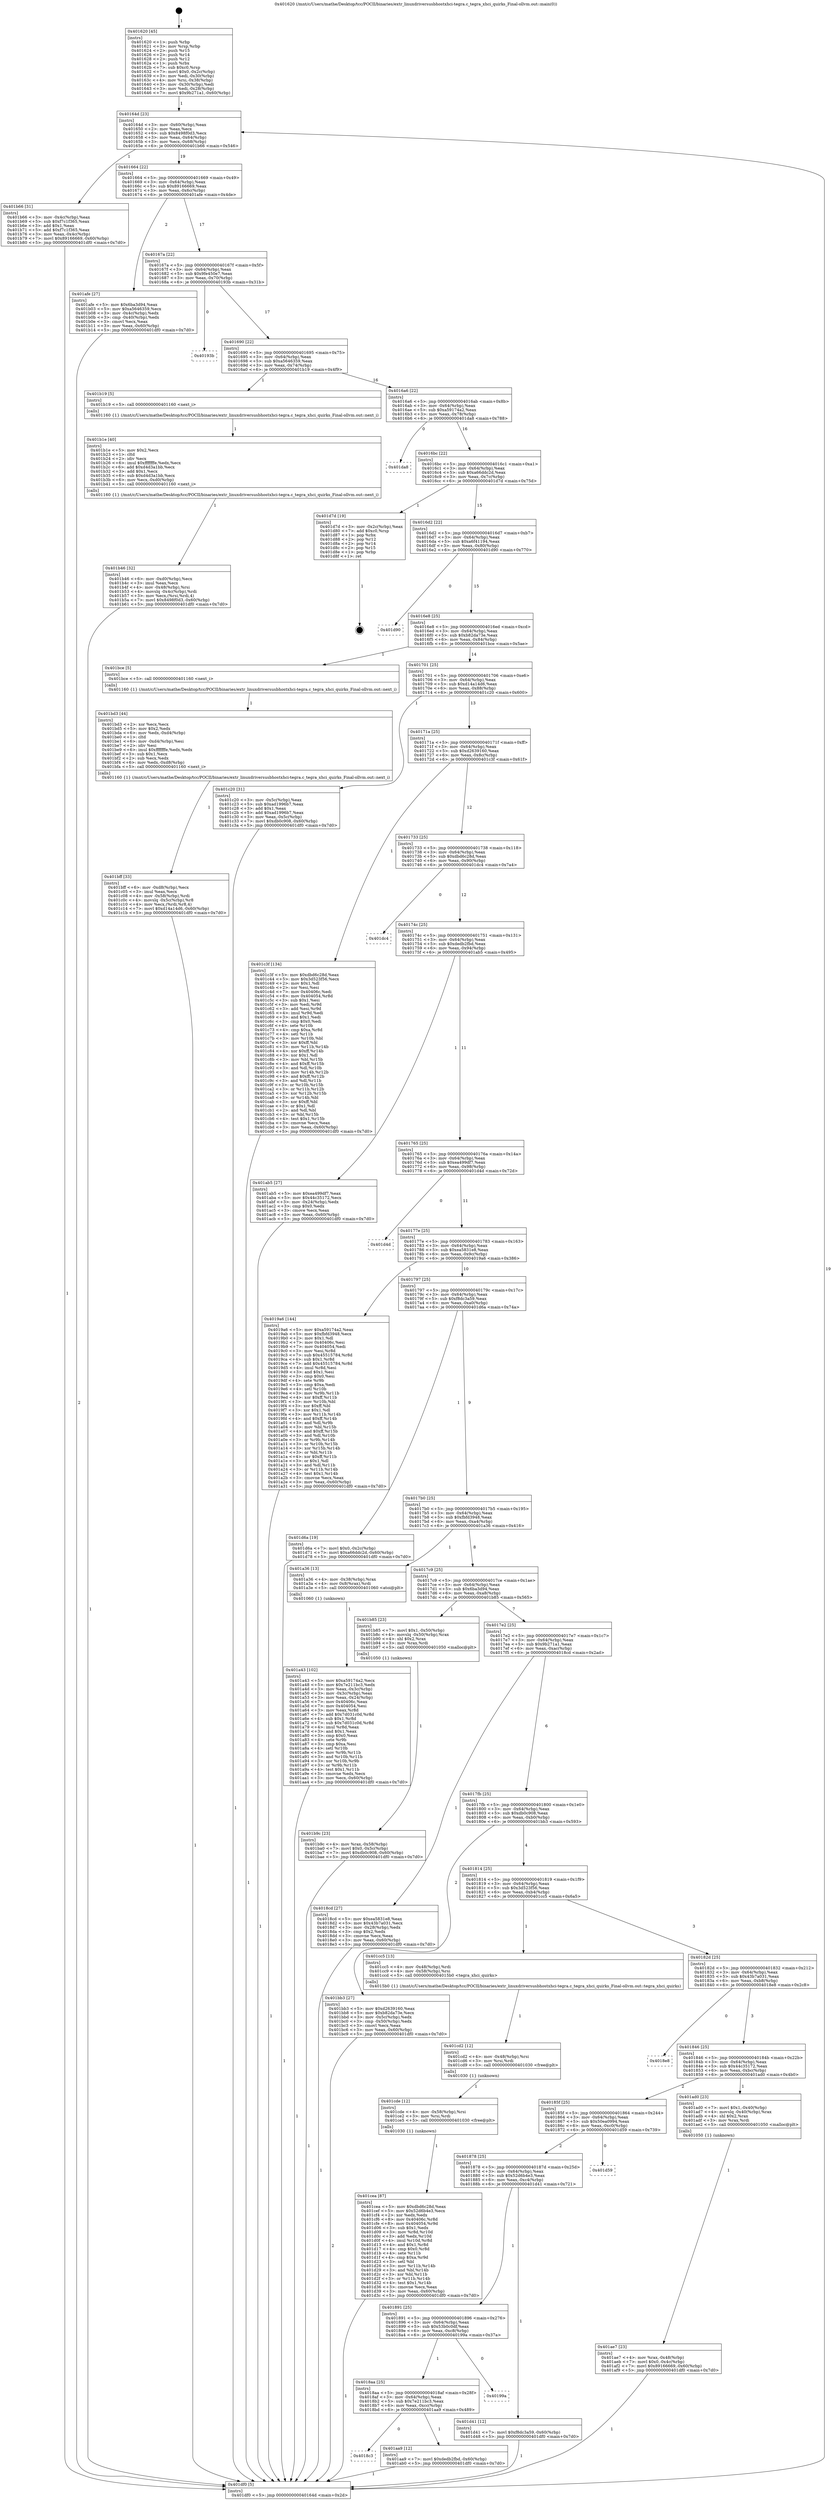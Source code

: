 digraph "0x401620" {
  label = "0x401620 (/mnt/c/Users/mathe/Desktop/tcc/POCII/binaries/extr_linuxdriversusbhostxhci-tegra.c_tegra_xhci_quirks_Final-ollvm.out::main(0))"
  labelloc = "t"
  node[shape=record]

  Entry [label="",width=0.3,height=0.3,shape=circle,fillcolor=black,style=filled]
  "0x40164d" [label="{
     0x40164d [23]\l
     | [instrs]\l
     &nbsp;&nbsp;0x40164d \<+3\>: mov -0x60(%rbp),%eax\l
     &nbsp;&nbsp;0x401650 \<+2\>: mov %eax,%ecx\l
     &nbsp;&nbsp;0x401652 \<+6\>: sub $0x8498f0d3,%ecx\l
     &nbsp;&nbsp;0x401658 \<+3\>: mov %eax,-0x64(%rbp)\l
     &nbsp;&nbsp;0x40165b \<+3\>: mov %ecx,-0x68(%rbp)\l
     &nbsp;&nbsp;0x40165e \<+6\>: je 0000000000401b66 \<main+0x546\>\l
  }"]
  "0x401b66" [label="{
     0x401b66 [31]\l
     | [instrs]\l
     &nbsp;&nbsp;0x401b66 \<+3\>: mov -0x4c(%rbp),%eax\l
     &nbsp;&nbsp;0x401b69 \<+5\>: sub $0xf7c1f365,%eax\l
     &nbsp;&nbsp;0x401b6e \<+3\>: add $0x1,%eax\l
     &nbsp;&nbsp;0x401b71 \<+5\>: add $0xf7c1f365,%eax\l
     &nbsp;&nbsp;0x401b76 \<+3\>: mov %eax,-0x4c(%rbp)\l
     &nbsp;&nbsp;0x401b79 \<+7\>: movl $0x89166669,-0x60(%rbp)\l
     &nbsp;&nbsp;0x401b80 \<+5\>: jmp 0000000000401df0 \<main+0x7d0\>\l
  }"]
  "0x401664" [label="{
     0x401664 [22]\l
     | [instrs]\l
     &nbsp;&nbsp;0x401664 \<+5\>: jmp 0000000000401669 \<main+0x49\>\l
     &nbsp;&nbsp;0x401669 \<+3\>: mov -0x64(%rbp),%eax\l
     &nbsp;&nbsp;0x40166c \<+5\>: sub $0x89166669,%eax\l
     &nbsp;&nbsp;0x401671 \<+3\>: mov %eax,-0x6c(%rbp)\l
     &nbsp;&nbsp;0x401674 \<+6\>: je 0000000000401afe \<main+0x4de\>\l
  }"]
  Exit [label="",width=0.3,height=0.3,shape=circle,fillcolor=black,style=filled,peripheries=2]
  "0x401afe" [label="{
     0x401afe [27]\l
     | [instrs]\l
     &nbsp;&nbsp;0x401afe \<+5\>: mov $0x6ba3d94,%eax\l
     &nbsp;&nbsp;0x401b03 \<+5\>: mov $0xa5646359,%ecx\l
     &nbsp;&nbsp;0x401b08 \<+3\>: mov -0x4c(%rbp),%edx\l
     &nbsp;&nbsp;0x401b0b \<+3\>: cmp -0x40(%rbp),%edx\l
     &nbsp;&nbsp;0x401b0e \<+3\>: cmovl %ecx,%eax\l
     &nbsp;&nbsp;0x401b11 \<+3\>: mov %eax,-0x60(%rbp)\l
     &nbsp;&nbsp;0x401b14 \<+5\>: jmp 0000000000401df0 \<main+0x7d0\>\l
  }"]
  "0x40167a" [label="{
     0x40167a [22]\l
     | [instrs]\l
     &nbsp;&nbsp;0x40167a \<+5\>: jmp 000000000040167f \<main+0x5f\>\l
     &nbsp;&nbsp;0x40167f \<+3\>: mov -0x64(%rbp),%eax\l
     &nbsp;&nbsp;0x401682 \<+5\>: sub $0x9fe450e7,%eax\l
     &nbsp;&nbsp;0x401687 \<+3\>: mov %eax,-0x70(%rbp)\l
     &nbsp;&nbsp;0x40168a \<+6\>: je 000000000040193b \<main+0x31b\>\l
  }"]
  "0x401cea" [label="{
     0x401cea [87]\l
     | [instrs]\l
     &nbsp;&nbsp;0x401cea \<+5\>: mov $0xdbd6c28d,%eax\l
     &nbsp;&nbsp;0x401cef \<+5\>: mov $0x52d6b4e3,%ecx\l
     &nbsp;&nbsp;0x401cf4 \<+2\>: xor %edx,%edx\l
     &nbsp;&nbsp;0x401cf6 \<+8\>: mov 0x40406c,%r8d\l
     &nbsp;&nbsp;0x401cfe \<+8\>: mov 0x404054,%r9d\l
     &nbsp;&nbsp;0x401d06 \<+3\>: sub $0x1,%edx\l
     &nbsp;&nbsp;0x401d09 \<+3\>: mov %r8d,%r10d\l
     &nbsp;&nbsp;0x401d0c \<+3\>: add %edx,%r10d\l
     &nbsp;&nbsp;0x401d0f \<+4\>: imul %r10d,%r8d\l
     &nbsp;&nbsp;0x401d13 \<+4\>: and $0x1,%r8d\l
     &nbsp;&nbsp;0x401d17 \<+4\>: cmp $0x0,%r8d\l
     &nbsp;&nbsp;0x401d1b \<+4\>: sete %r11b\l
     &nbsp;&nbsp;0x401d1f \<+4\>: cmp $0xa,%r9d\l
     &nbsp;&nbsp;0x401d23 \<+3\>: setl %bl\l
     &nbsp;&nbsp;0x401d26 \<+3\>: mov %r11b,%r14b\l
     &nbsp;&nbsp;0x401d29 \<+3\>: and %bl,%r14b\l
     &nbsp;&nbsp;0x401d2c \<+3\>: xor %bl,%r11b\l
     &nbsp;&nbsp;0x401d2f \<+3\>: or %r11b,%r14b\l
     &nbsp;&nbsp;0x401d32 \<+4\>: test $0x1,%r14b\l
     &nbsp;&nbsp;0x401d36 \<+3\>: cmovne %ecx,%eax\l
     &nbsp;&nbsp;0x401d39 \<+3\>: mov %eax,-0x60(%rbp)\l
     &nbsp;&nbsp;0x401d3c \<+5\>: jmp 0000000000401df0 \<main+0x7d0\>\l
  }"]
  "0x40193b" [label="{
     0x40193b\l
  }", style=dashed]
  "0x401690" [label="{
     0x401690 [22]\l
     | [instrs]\l
     &nbsp;&nbsp;0x401690 \<+5\>: jmp 0000000000401695 \<main+0x75\>\l
     &nbsp;&nbsp;0x401695 \<+3\>: mov -0x64(%rbp),%eax\l
     &nbsp;&nbsp;0x401698 \<+5\>: sub $0xa5646359,%eax\l
     &nbsp;&nbsp;0x40169d \<+3\>: mov %eax,-0x74(%rbp)\l
     &nbsp;&nbsp;0x4016a0 \<+6\>: je 0000000000401b19 \<main+0x4f9\>\l
  }"]
  "0x401cde" [label="{
     0x401cde [12]\l
     | [instrs]\l
     &nbsp;&nbsp;0x401cde \<+4\>: mov -0x58(%rbp),%rsi\l
     &nbsp;&nbsp;0x401ce2 \<+3\>: mov %rsi,%rdi\l
     &nbsp;&nbsp;0x401ce5 \<+5\>: call 0000000000401030 \<free@plt\>\l
     | [calls]\l
     &nbsp;&nbsp;0x401030 \{1\} (unknown)\l
  }"]
  "0x401b19" [label="{
     0x401b19 [5]\l
     | [instrs]\l
     &nbsp;&nbsp;0x401b19 \<+5\>: call 0000000000401160 \<next_i\>\l
     | [calls]\l
     &nbsp;&nbsp;0x401160 \{1\} (/mnt/c/Users/mathe/Desktop/tcc/POCII/binaries/extr_linuxdriversusbhostxhci-tegra.c_tegra_xhci_quirks_Final-ollvm.out::next_i)\l
  }"]
  "0x4016a6" [label="{
     0x4016a6 [22]\l
     | [instrs]\l
     &nbsp;&nbsp;0x4016a6 \<+5\>: jmp 00000000004016ab \<main+0x8b\>\l
     &nbsp;&nbsp;0x4016ab \<+3\>: mov -0x64(%rbp),%eax\l
     &nbsp;&nbsp;0x4016ae \<+5\>: sub $0xa59174a2,%eax\l
     &nbsp;&nbsp;0x4016b3 \<+3\>: mov %eax,-0x78(%rbp)\l
     &nbsp;&nbsp;0x4016b6 \<+6\>: je 0000000000401da8 \<main+0x788\>\l
  }"]
  "0x401cd2" [label="{
     0x401cd2 [12]\l
     | [instrs]\l
     &nbsp;&nbsp;0x401cd2 \<+4\>: mov -0x48(%rbp),%rsi\l
     &nbsp;&nbsp;0x401cd6 \<+3\>: mov %rsi,%rdi\l
     &nbsp;&nbsp;0x401cd9 \<+5\>: call 0000000000401030 \<free@plt\>\l
     | [calls]\l
     &nbsp;&nbsp;0x401030 \{1\} (unknown)\l
  }"]
  "0x401da8" [label="{
     0x401da8\l
  }", style=dashed]
  "0x4016bc" [label="{
     0x4016bc [22]\l
     | [instrs]\l
     &nbsp;&nbsp;0x4016bc \<+5\>: jmp 00000000004016c1 \<main+0xa1\>\l
     &nbsp;&nbsp;0x4016c1 \<+3\>: mov -0x64(%rbp),%eax\l
     &nbsp;&nbsp;0x4016c4 \<+5\>: sub $0xa66ddc2d,%eax\l
     &nbsp;&nbsp;0x4016c9 \<+3\>: mov %eax,-0x7c(%rbp)\l
     &nbsp;&nbsp;0x4016cc \<+6\>: je 0000000000401d7d \<main+0x75d\>\l
  }"]
  "0x401bff" [label="{
     0x401bff [33]\l
     | [instrs]\l
     &nbsp;&nbsp;0x401bff \<+6\>: mov -0xd8(%rbp),%ecx\l
     &nbsp;&nbsp;0x401c05 \<+3\>: imul %eax,%ecx\l
     &nbsp;&nbsp;0x401c08 \<+4\>: mov -0x58(%rbp),%rdi\l
     &nbsp;&nbsp;0x401c0c \<+4\>: movslq -0x5c(%rbp),%r8\l
     &nbsp;&nbsp;0x401c10 \<+4\>: mov %ecx,(%rdi,%r8,4)\l
     &nbsp;&nbsp;0x401c14 \<+7\>: movl $0xd14a14d6,-0x60(%rbp)\l
     &nbsp;&nbsp;0x401c1b \<+5\>: jmp 0000000000401df0 \<main+0x7d0\>\l
  }"]
  "0x401d7d" [label="{
     0x401d7d [19]\l
     | [instrs]\l
     &nbsp;&nbsp;0x401d7d \<+3\>: mov -0x2c(%rbp),%eax\l
     &nbsp;&nbsp;0x401d80 \<+7\>: add $0xc0,%rsp\l
     &nbsp;&nbsp;0x401d87 \<+1\>: pop %rbx\l
     &nbsp;&nbsp;0x401d88 \<+2\>: pop %r12\l
     &nbsp;&nbsp;0x401d8a \<+2\>: pop %r14\l
     &nbsp;&nbsp;0x401d8c \<+2\>: pop %r15\l
     &nbsp;&nbsp;0x401d8e \<+1\>: pop %rbp\l
     &nbsp;&nbsp;0x401d8f \<+1\>: ret\l
  }"]
  "0x4016d2" [label="{
     0x4016d2 [22]\l
     | [instrs]\l
     &nbsp;&nbsp;0x4016d2 \<+5\>: jmp 00000000004016d7 \<main+0xb7\>\l
     &nbsp;&nbsp;0x4016d7 \<+3\>: mov -0x64(%rbp),%eax\l
     &nbsp;&nbsp;0x4016da \<+5\>: sub $0xa6f41194,%eax\l
     &nbsp;&nbsp;0x4016df \<+3\>: mov %eax,-0x80(%rbp)\l
     &nbsp;&nbsp;0x4016e2 \<+6\>: je 0000000000401d90 \<main+0x770\>\l
  }"]
  "0x401bd3" [label="{
     0x401bd3 [44]\l
     | [instrs]\l
     &nbsp;&nbsp;0x401bd3 \<+2\>: xor %ecx,%ecx\l
     &nbsp;&nbsp;0x401bd5 \<+5\>: mov $0x2,%edx\l
     &nbsp;&nbsp;0x401bda \<+6\>: mov %edx,-0xd4(%rbp)\l
     &nbsp;&nbsp;0x401be0 \<+1\>: cltd\l
     &nbsp;&nbsp;0x401be1 \<+6\>: mov -0xd4(%rbp),%esi\l
     &nbsp;&nbsp;0x401be7 \<+2\>: idiv %esi\l
     &nbsp;&nbsp;0x401be9 \<+6\>: imul $0xfffffffe,%edx,%edx\l
     &nbsp;&nbsp;0x401bef \<+3\>: sub $0x1,%ecx\l
     &nbsp;&nbsp;0x401bf2 \<+2\>: sub %ecx,%edx\l
     &nbsp;&nbsp;0x401bf4 \<+6\>: mov %edx,-0xd8(%rbp)\l
     &nbsp;&nbsp;0x401bfa \<+5\>: call 0000000000401160 \<next_i\>\l
     | [calls]\l
     &nbsp;&nbsp;0x401160 \{1\} (/mnt/c/Users/mathe/Desktop/tcc/POCII/binaries/extr_linuxdriversusbhostxhci-tegra.c_tegra_xhci_quirks_Final-ollvm.out::next_i)\l
  }"]
  "0x401d90" [label="{
     0x401d90\l
  }", style=dashed]
  "0x4016e8" [label="{
     0x4016e8 [25]\l
     | [instrs]\l
     &nbsp;&nbsp;0x4016e8 \<+5\>: jmp 00000000004016ed \<main+0xcd\>\l
     &nbsp;&nbsp;0x4016ed \<+3\>: mov -0x64(%rbp),%eax\l
     &nbsp;&nbsp;0x4016f0 \<+5\>: sub $0xb82da73e,%eax\l
     &nbsp;&nbsp;0x4016f5 \<+6\>: mov %eax,-0x84(%rbp)\l
     &nbsp;&nbsp;0x4016fb \<+6\>: je 0000000000401bce \<main+0x5ae\>\l
  }"]
  "0x401b9c" [label="{
     0x401b9c [23]\l
     | [instrs]\l
     &nbsp;&nbsp;0x401b9c \<+4\>: mov %rax,-0x58(%rbp)\l
     &nbsp;&nbsp;0x401ba0 \<+7\>: movl $0x0,-0x5c(%rbp)\l
     &nbsp;&nbsp;0x401ba7 \<+7\>: movl $0xdb0c908,-0x60(%rbp)\l
     &nbsp;&nbsp;0x401bae \<+5\>: jmp 0000000000401df0 \<main+0x7d0\>\l
  }"]
  "0x401bce" [label="{
     0x401bce [5]\l
     | [instrs]\l
     &nbsp;&nbsp;0x401bce \<+5\>: call 0000000000401160 \<next_i\>\l
     | [calls]\l
     &nbsp;&nbsp;0x401160 \{1\} (/mnt/c/Users/mathe/Desktop/tcc/POCII/binaries/extr_linuxdriversusbhostxhci-tegra.c_tegra_xhci_quirks_Final-ollvm.out::next_i)\l
  }"]
  "0x401701" [label="{
     0x401701 [25]\l
     | [instrs]\l
     &nbsp;&nbsp;0x401701 \<+5\>: jmp 0000000000401706 \<main+0xe6\>\l
     &nbsp;&nbsp;0x401706 \<+3\>: mov -0x64(%rbp),%eax\l
     &nbsp;&nbsp;0x401709 \<+5\>: sub $0xd14a14d6,%eax\l
     &nbsp;&nbsp;0x40170e \<+6\>: mov %eax,-0x88(%rbp)\l
     &nbsp;&nbsp;0x401714 \<+6\>: je 0000000000401c20 \<main+0x600\>\l
  }"]
  "0x401b46" [label="{
     0x401b46 [32]\l
     | [instrs]\l
     &nbsp;&nbsp;0x401b46 \<+6\>: mov -0xd0(%rbp),%ecx\l
     &nbsp;&nbsp;0x401b4c \<+3\>: imul %eax,%ecx\l
     &nbsp;&nbsp;0x401b4f \<+4\>: mov -0x48(%rbp),%rsi\l
     &nbsp;&nbsp;0x401b53 \<+4\>: movslq -0x4c(%rbp),%rdi\l
     &nbsp;&nbsp;0x401b57 \<+3\>: mov %ecx,(%rsi,%rdi,4)\l
     &nbsp;&nbsp;0x401b5a \<+7\>: movl $0x8498f0d3,-0x60(%rbp)\l
     &nbsp;&nbsp;0x401b61 \<+5\>: jmp 0000000000401df0 \<main+0x7d0\>\l
  }"]
  "0x401c20" [label="{
     0x401c20 [31]\l
     | [instrs]\l
     &nbsp;&nbsp;0x401c20 \<+3\>: mov -0x5c(%rbp),%eax\l
     &nbsp;&nbsp;0x401c23 \<+5\>: sub $0xad1996b7,%eax\l
     &nbsp;&nbsp;0x401c28 \<+3\>: add $0x1,%eax\l
     &nbsp;&nbsp;0x401c2b \<+5\>: add $0xad1996b7,%eax\l
     &nbsp;&nbsp;0x401c30 \<+3\>: mov %eax,-0x5c(%rbp)\l
     &nbsp;&nbsp;0x401c33 \<+7\>: movl $0xdb0c908,-0x60(%rbp)\l
     &nbsp;&nbsp;0x401c3a \<+5\>: jmp 0000000000401df0 \<main+0x7d0\>\l
  }"]
  "0x40171a" [label="{
     0x40171a [25]\l
     | [instrs]\l
     &nbsp;&nbsp;0x40171a \<+5\>: jmp 000000000040171f \<main+0xff\>\l
     &nbsp;&nbsp;0x40171f \<+3\>: mov -0x64(%rbp),%eax\l
     &nbsp;&nbsp;0x401722 \<+5\>: sub $0xd2639160,%eax\l
     &nbsp;&nbsp;0x401727 \<+6\>: mov %eax,-0x8c(%rbp)\l
     &nbsp;&nbsp;0x40172d \<+6\>: je 0000000000401c3f \<main+0x61f\>\l
  }"]
  "0x401b1e" [label="{
     0x401b1e [40]\l
     | [instrs]\l
     &nbsp;&nbsp;0x401b1e \<+5\>: mov $0x2,%ecx\l
     &nbsp;&nbsp;0x401b23 \<+1\>: cltd\l
     &nbsp;&nbsp;0x401b24 \<+2\>: idiv %ecx\l
     &nbsp;&nbsp;0x401b26 \<+6\>: imul $0xfffffffe,%edx,%ecx\l
     &nbsp;&nbsp;0x401b2c \<+6\>: add $0xd4d3a1bb,%ecx\l
     &nbsp;&nbsp;0x401b32 \<+3\>: add $0x1,%ecx\l
     &nbsp;&nbsp;0x401b35 \<+6\>: sub $0xd4d3a1bb,%ecx\l
     &nbsp;&nbsp;0x401b3b \<+6\>: mov %ecx,-0xd0(%rbp)\l
     &nbsp;&nbsp;0x401b41 \<+5\>: call 0000000000401160 \<next_i\>\l
     | [calls]\l
     &nbsp;&nbsp;0x401160 \{1\} (/mnt/c/Users/mathe/Desktop/tcc/POCII/binaries/extr_linuxdriversusbhostxhci-tegra.c_tegra_xhci_quirks_Final-ollvm.out::next_i)\l
  }"]
  "0x401c3f" [label="{
     0x401c3f [134]\l
     | [instrs]\l
     &nbsp;&nbsp;0x401c3f \<+5\>: mov $0xdbd6c28d,%eax\l
     &nbsp;&nbsp;0x401c44 \<+5\>: mov $0x3d523f56,%ecx\l
     &nbsp;&nbsp;0x401c49 \<+2\>: mov $0x1,%dl\l
     &nbsp;&nbsp;0x401c4b \<+2\>: xor %esi,%esi\l
     &nbsp;&nbsp;0x401c4d \<+7\>: mov 0x40406c,%edi\l
     &nbsp;&nbsp;0x401c54 \<+8\>: mov 0x404054,%r8d\l
     &nbsp;&nbsp;0x401c5c \<+3\>: sub $0x1,%esi\l
     &nbsp;&nbsp;0x401c5f \<+3\>: mov %edi,%r9d\l
     &nbsp;&nbsp;0x401c62 \<+3\>: add %esi,%r9d\l
     &nbsp;&nbsp;0x401c65 \<+4\>: imul %r9d,%edi\l
     &nbsp;&nbsp;0x401c69 \<+3\>: and $0x1,%edi\l
     &nbsp;&nbsp;0x401c6c \<+3\>: cmp $0x0,%edi\l
     &nbsp;&nbsp;0x401c6f \<+4\>: sete %r10b\l
     &nbsp;&nbsp;0x401c73 \<+4\>: cmp $0xa,%r8d\l
     &nbsp;&nbsp;0x401c77 \<+4\>: setl %r11b\l
     &nbsp;&nbsp;0x401c7b \<+3\>: mov %r10b,%bl\l
     &nbsp;&nbsp;0x401c7e \<+3\>: xor $0xff,%bl\l
     &nbsp;&nbsp;0x401c81 \<+3\>: mov %r11b,%r14b\l
     &nbsp;&nbsp;0x401c84 \<+4\>: xor $0xff,%r14b\l
     &nbsp;&nbsp;0x401c88 \<+3\>: xor $0x1,%dl\l
     &nbsp;&nbsp;0x401c8b \<+3\>: mov %bl,%r15b\l
     &nbsp;&nbsp;0x401c8e \<+4\>: and $0xff,%r15b\l
     &nbsp;&nbsp;0x401c92 \<+3\>: and %dl,%r10b\l
     &nbsp;&nbsp;0x401c95 \<+3\>: mov %r14b,%r12b\l
     &nbsp;&nbsp;0x401c98 \<+4\>: and $0xff,%r12b\l
     &nbsp;&nbsp;0x401c9c \<+3\>: and %dl,%r11b\l
     &nbsp;&nbsp;0x401c9f \<+3\>: or %r10b,%r15b\l
     &nbsp;&nbsp;0x401ca2 \<+3\>: or %r11b,%r12b\l
     &nbsp;&nbsp;0x401ca5 \<+3\>: xor %r12b,%r15b\l
     &nbsp;&nbsp;0x401ca8 \<+3\>: or %r14b,%bl\l
     &nbsp;&nbsp;0x401cab \<+3\>: xor $0xff,%bl\l
     &nbsp;&nbsp;0x401cae \<+3\>: or $0x1,%dl\l
     &nbsp;&nbsp;0x401cb1 \<+2\>: and %dl,%bl\l
     &nbsp;&nbsp;0x401cb3 \<+3\>: or %bl,%r15b\l
     &nbsp;&nbsp;0x401cb6 \<+4\>: test $0x1,%r15b\l
     &nbsp;&nbsp;0x401cba \<+3\>: cmovne %ecx,%eax\l
     &nbsp;&nbsp;0x401cbd \<+3\>: mov %eax,-0x60(%rbp)\l
     &nbsp;&nbsp;0x401cc0 \<+5\>: jmp 0000000000401df0 \<main+0x7d0\>\l
  }"]
  "0x401733" [label="{
     0x401733 [25]\l
     | [instrs]\l
     &nbsp;&nbsp;0x401733 \<+5\>: jmp 0000000000401738 \<main+0x118\>\l
     &nbsp;&nbsp;0x401738 \<+3\>: mov -0x64(%rbp),%eax\l
     &nbsp;&nbsp;0x40173b \<+5\>: sub $0xdbd6c28d,%eax\l
     &nbsp;&nbsp;0x401740 \<+6\>: mov %eax,-0x90(%rbp)\l
     &nbsp;&nbsp;0x401746 \<+6\>: je 0000000000401dc4 \<main+0x7a4\>\l
  }"]
  "0x401ae7" [label="{
     0x401ae7 [23]\l
     | [instrs]\l
     &nbsp;&nbsp;0x401ae7 \<+4\>: mov %rax,-0x48(%rbp)\l
     &nbsp;&nbsp;0x401aeb \<+7\>: movl $0x0,-0x4c(%rbp)\l
     &nbsp;&nbsp;0x401af2 \<+7\>: movl $0x89166669,-0x60(%rbp)\l
     &nbsp;&nbsp;0x401af9 \<+5\>: jmp 0000000000401df0 \<main+0x7d0\>\l
  }"]
  "0x401dc4" [label="{
     0x401dc4\l
  }", style=dashed]
  "0x40174c" [label="{
     0x40174c [25]\l
     | [instrs]\l
     &nbsp;&nbsp;0x40174c \<+5\>: jmp 0000000000401751 \<main+0x131\>\l
     &nbsp;&nbsp;0x401751 \<+3\>: mov -0x64(%rbp),%eax\l
     &nbsp;&nbsp;0x401754 \<+5\>: sub $0xdedb2fbd,%eax\l
     &nbsp;&nbsp;0x401759 \<+6\>: mov %eax,-0x94(%rbp)\l
     &nbsp;&nbsp;0x40175f \<+6\>: je 0000000000401ab5 \<main+0x495\>\l
  }"]
  "0x4018c3" [label="{
     0x4018c3\l
  }", style=dashed]
  "0x401ab5" [label="{
     0x401ab5 [27]\l
     | [instrs]\l
     &nbsp;&nbsp;0x401ab5 \<+5\>: mov $0xea499df7,%eax\l
     &nbsp;&nbsp;0x401aba \<+5\>: mov $0x44c35172,%ecx\l
     &nbsp;&nbsp;0x401abf \<+3\>: mov -0x24(%rbp),%edx\l
     &nbsp;&nbsp;0x401ac2 \<+3\>: cmp $0x0,%edx\l
     &nbsp;&nbsp;0x401ac5 \<+3\>: cmove %ecx,%eax\l
     &nbsp;&nbsp;0x401ac8 \<+3\>: mov %eax,-0x60(%rbp)\l
     &nbsp;&nbsp;0x401acb \<+5\>: jmp 0000000000401df0 \<main+0x7d0\>\l
  }"]
  "0x401765" [label="{
     0x401765 [25]\l
     | [instrs]\l
     &nbsp;&nbsp;0x401765 \<+5\>: jmp 000000000040176a \<main+0x14a\>\l
     &nbsp;&nbsp;0x40176a \<+3\>: mov -0x64(%rbp),%eax\l
     &nbsp;&nbsp;0x40176d \<+5\>: sub $0xea499df7,%eax\l
     &nbsp;&nbsp;0x401772 \<+6\>: mov %eax,-0x98(%rbp)\l
     &nbsp;&nbsp;0x401778 \<+6\>: je 0000000000401d4d \<main+0x72d\>\l
  }"]
  "0x401aa9" [label="{
     0x401aa9 [12]\l
     | [instrs]\l
     &nbsp;&nbsp;0x401aa9 \<+7\>: movl $0xdedb2fbd,-0x60(%rbp)\l
     &nbsp;&nbsp;0x401ab0 \<+5\>: jmp 0000000000401df0 \<main+0x7d0\>\l
  }"]
  "0x401d4d" [label="{
     0x401d4d\l
  }", style=dashed]
  "0x40177e" [label="{
     0x40177e [25]\l
     | [instrs]\l
     &nbsp;&nbsp;0x40177e \<+5\>: jmp 0000000000401783 \<main+0x163\>\l
     &nbsp;&nbsp;0x401783 \<+3\>: mov -0x64(%rbp),%eax\l
     &nbsp;&nbsp;0x401786 \<+5\>: sub $0xea5831e8,%eax\l
     &nbsp;&nbsp;0x40178b \<+6\>: mov %eax,-0x9c(%rbp)\l
     &nbsp;&nbsp;0x401791 \<+6\>: je 00000000004019a6 \<main+0x386\>\l
  }"]
  "0x4018aa" [label="{
     0x4018aa [25]\l
     | [instrs]\l
     &nbsp;&nbsp;0x4018aa \<+5\>: jmp 00000000004018af \<main+0x28f\>\l
     &nbsp;&nbsp;0x4018af \<+3\>: mov -0x64(%rbp),%eax\l
     &nbsp;&nbsp;0x4018b2 \<+5\>: sub $0x7e211bc3,%eax\l
     &nbsp;&nbsp;0x4018b7 \<+6\>: mov %eax,-0xcc(%rbp)\l
     &nbsp;&nbsp;0x4018bd \<+6\>: je 0000000000401aa9 \<main+0x489\>\l
  }"]
  "0x4019a6" [label="{
     0x4019a6 [144]\l
     | [instrs]\l
     &nbsp;&nbsp;0x4019a6 \<+5\>: mov $0xa59174a2,%eax\l
     &nbsp;&nbsp;0x4019ab \<+5\>: mov $0xfbfd3948,%ecx\l
     &nbsp;&nbsp;0x4019b0 \<+2\>: mov $0x1,%dl\l
     &nbsp;&nbsp;0x4019b2 \<+7\>: mov 0x40406c,%esi\l
     &nbsp;&nbsp;0x4019b9 \<+7\>: mov 0x404054,%edi\l
     &nbsp;&nbsp;0x4019c0 \<+3\>: mov %esi,%r8d\l
     &nbsp;&nbsp;0x4019c3 \<+7\>: sub $0x45515784,%r8d\l
     &nbsp;&nbsp;0x4019ca \<+4\>: sub $0x1,%r8d\l
     &nbsp;&nbsp;0x4019ce \<+7\>: add $0x45515784,%r8d\l
     &nbsp;&nbsp;0x4019d5 \<+4\>: imul %r8d,%esi\l
     &nbsp;&nbsp;0x4019d9 \<+3\>: and $0x1,%esi\l
     &nbsp;&nbsp;0x4019dc \<+3\>: cmp $0x0,%esi\l
     &nbsp;&nbsp;0x4019df \<+4\>: sete %r9b\l
     &nbsp;&nbsp;0x4019e3 \<+3\>: cmp $0xa,%edi\l
     &nbsp;&nbsp;0x4019e6 \<+4\>: setl %r10b\l
     &nbsp;&nbsp;0x4019ea \<+3\>: mov %r9b,%r11b\l
     &nbsp;&nbsp;0x4019ed \<+4\>: xor $0xff,%r11b\l
     &nbsp;&nbsp;0x4019f1 \<+3\>: mov %r10b,%bl\l
     &nbsp;&nbsp;0x4019f4 \<+3\>: xor $0xff,%bl\l
     &nbsp;&nbsp;0x4019f7 \<+3\>: xor $0x1,%dl\l
     &nbsp;&nbsp;0x4019fa \<+3\>: mov %r11b,%r14b\l
     &nbsp;&nbsp;0x4019fd \<+4\>: and $0xff,%r14b\l
     &nbsp;&nbsp;0x401a01 \<+3\>: and %dl,%r9b\l
     &nbsp;&nbsp;0x401a04 \<+3\>: mov %bl,%r15b\l
     &nbsp;&nbsp;0x401a07 \<+4\>: and $0xff,%r15b\l
     &nbsp;&nbsp;0x401a0b \<+3\>: and %dl,%r10b\l
     &nbsp;&nbsp;0x401a0e \<+3\>: or %r9b,%r14b\l
     &nbsp;&nbsp;0x401a11 \<+3\>: or %r10b,%r15b\l
     &nbsp;&nbsp;0x401a14 \<+3\>: xor %r15b,%r14b\l
     &nbsp;&nbsp;0x401a17 \<+3\>: or %bl,%r11b\l
     &nbsp;&nbsp;0x401a1a \<+4\>: xor $0xff,%r11b\l
     &nbsp;&nbsp;0x401a1e \<+3\>: or $0x1,%dl\l
     &nbsp;&nbsp;0x401a21 \<+3\>: and %dl,%r11b\l
     &nbsp;&nbsp;0x401a24 \<+3\>: or %r11b,%r14b\l
     &nbsp;&nbsp;0x401a27 \<+4\>: test $0x1,%r14b\l
     &nbsp;&nbsp;0x401a2b \<+3\>: cmovne %ecx,%eax\l
     &nbsp;&nbsp;0x401a2e \<+3\>: mov %eax,-0x60(%rbp)\l
     &nbsp;&nbsp;0x401a31 \<+5\>: jmp 0000000000401df0 \<main+0x7d0\>\l
  }"]
  "0x401797" [label="{
     0x401797 [25]\l
     | [instrs]\l
     &nbsp;&nbsp;0x401797 \<+5\>: jmp 000000000040179c \<main+0x17c\>\l
     &nbsp;&nbsp;0x40179c \<+3\>: mov -0x64(%rbp),%eax\l
     &nbsp;&nbsp;0x40179f \<+5\>: sub $0xf8dc3a59,%eax\l
     &nbsp;&nbsp;0x4017a4 \<+6\>: mov %eax,-0xa0(%rbp)\l
     &nbsp;&nbsp;0x4017aa \<+6\>: je 0000000000401d6a \<main+0x74a\>\l
  }"]
  "0x40199a" [label="{
     0x40199a\l
  }", style=dashed]
  "0x401d6a" [label="{
     0x401d6a [19]\l
     | [instrs]\l
     &nbsp;&nbsp;0x401d6a \<+7\>: movl $0x0,-0x2c(%rbp)\l
     &nbsp;&nbsp;0x401d71 \<+7\>: movl $0xa66ddc2d,-0x60(%rbp)\l
     &nbsp;&nbsp;0x401d78 \<+5\>: jmp 0000000000401df0 \<main+0x7d0\>\l
  }"]
  "0x4017b0" [label="{
     0x4017b0 [25]\l
     | [instrs]\l
     &nbsp;&nbsp;0x4017b0 \<+5\>: jmp 00000000004017b5 \<main+0x195\>\l
     &nbsp;&nbsp;0x4017b5 \<+3\>: mov -0x64(%rbp),%eax\l
     &nbsp;&nbsp;0x4017b8 \<+5\>: sub $0xfbfd3948,%eax\l
     &nbsp;&nbsp;0x4017bd \<+6\>: mov %eax,-0xa4(%rbp)\l
     &nbsp;&nbsp;0x4017c3 \<+6\>: je 0000000000401a36 \<main+0x416\>\l
  }"]
  "0x401891" [label="{
     0x401891 [25]\l
     | [instrs]\l
     &nbsp;&nbsp;0x401891 \<+5\>: jmp 0000000000401896 \<main+0x276\>\l
     &nbsp;&nbsp;0x401896 \<+3\>: mov -0x64(%rbp),%eax\l
     &nbsp;&nbsp;0x401899 \<+5\>: sub $0x53b0c0df,%eax\l
     &nbsp;&nbsp;0x40189e \<+6\>: mov %eax,-0xc8(%rbp)\l
     &nbsp;&nbsp;0x4018a4 \<+6\>: je 000000000040199a \<main+0x37a\>\l
  }"]
  "0x401a36" [label="{
     0x401a36 [13]\l
     | [instrs]\l
     &nbsp;&nbsp;0x401a36 \<+4\>: mov -0x38(%rbp),%rax\l
     &nbsp;&nbsp;0x401a3a \<+4\>: mov 0x8(%rax),%rdi\l
     &nbsp;&nbsp;0x401a3e \<+5\>: call 0000000000401060 \<atoi@plt\>\l
     | [calls]\l
     &nbsp;&nbsp;0x401060 \{1\} (unknown)\l
  }"]
  "0x4017c9" [label="{
     0x4017c9 [25]\l
     | [instrs]\l
     &nbsp;&nbsp;0x4017c9 \<+5\>: jmp 00000000004017ce \<main+0x1ae\>\l
     &nbsp;&nbsp;0x4017ce \<+3\>: mov -0x64(%rbp),%eax\l
     &nbsp;&nbsp;0x4017d1 \<+5\>: sub $0x6ba3d94,%eax\l
     &nbsp;&nbsp;0x4017d6 \<+6\>: mov %eax,-0xa8(%rbp)\l
     &nbsp;&nbsp;0x4017dc \<+6\>: je 0000000000401b85 \<main+0x565\>\l
  }"]
  "0x401d41" [label="{
     0x401d41 [12]\l
     | [instrs]\l
     &nbsp;&nbsp;0x401d41 \<+7\>: movl $0xf8dc3a59,-0x60(%rbp)\l
     &nbsp;&nbsp;0x401d48 \<+5\>: jmp 0000000000401df0 \<main+0x7d0\>\l
  }"]
  "0x401b85" [label="{
     0x401b85 [23]\l
     | [instrs]\l
     &nbsp;&nbsp;0x401b85 \<+7\>: movl $0x1,-0x50(%rbp)\l
     &nbsp;&nbsp;0x401b8c \<+4\>: movslq -0x50(%rbp),%rax\l
     &nbsp;&nbsp;0x401b90 \<+4\>: shl $0x2,%rax\l
     &nbsp;&nbsp;0x401b94 \<+3\>: mov %rax,%rdi\l
     &nbsp;&nbsp;0x401b97 \<+5\>: call 0000000000401050 \<malloc@plt\>\l
     | [calls]\l
     &nbsp;&nbsp;0x401050 \{1\} (unknown)\l
  }"]
  "0x4017e2" [label="{
     0x4017e2 [25]\l
     | [instrs]\l
     &nbsp;&nbsp;0x4017e2 \<+5\>: jmp 00000000004017e7 \<main+0x1c7\>\l
     &nbsp;&nbsp;0x4017e7 \<+3\>: mov -0x64(%rbp),%eax\l
     &nbsp;&nbsp;0x4017ea \<+5\>: sub $0x9b271a1,%eax\l
     &nbsp;&nbsp;0x4017ef \<+6\>: mov %eax,-0xac(%rbp)\l
     &nbsp;&nbsp;0x4017f5 \<+6\>: je 00000000004018cd \<main+0x2ad\>\l
  }"]
  "0x401878" [label="{
     0x401878 [25]\l
     | [instrs]\l
     &nbsp;&nbsp;0x401878 \<+5\>: jmp 000000000040187d \<main+0x25d\>\l
     &nbsp;&nbsp;0x40187d \<+3\>: mov -0x64(%rbp),%eax\l
     &nbsp;&nbsp;0x401880 \<+5\>: sub $0x52d6b4e3,%eax\l
     &nbsp;&nbsp;0x401885 \<+6\>: mov %eax,-0xc4(%rbp)\l
     &nbsp;&nbsp;0x40188b \<+6\>: je 0000000000401d41 \<main+0x721\>\l
  }"]
  "0x4018cd" [label="{
     0x4018cd [27]\l
     | [instrs]\l
     &nbsp;&nbsp;0x4018cd \<+5\>: mov $0xea5831e8,%eax\l
     &nbsp;&nbsp;0x4018d2 \<+5\>: mov $0x43b7a031,%ecx\l
     &nbsp;&nbsp;0x4018d7 \<+3\>: mov -0x28(%rbp),%edx\l
     &nbsp;&nbsp;0x4018da \<+3\>: cmp $0x2,%edx\l
     &nbsp;&nbsp;0x4018dd \<+3\>: cmovne %ecx,%eax\l
     &nbsp;&nbsp;0x4018e0 \<+3\>: mov %eax,-0x60(%rbp)\l
     &nbsp;&nbsp;0x4018e3 \<+5\>: jmp 0000000000401df0 \<main+0x7d0\>\l
  }"]
  "0x4017fb" [label="{
     0x4017fb [25]\l
     | [instrs]\l
     &nbsp;&nbsp;0x4017fb \<+5\>: jmp 0000000000401800 \<main+0x1e0\>\l
     &nbsp;&nbsp;0x401800 \<+3\>: mov -0x64(%rbp),%eax\l
     &nbsp;&nbsp;0x401803 \<+5\>: sub $0xdb0c908,%eax\l
     &nbsp;&nbsp;0x401808 \<+6\>: mov %eax,-0xb0(%rbp)\l
     &nbsp;&nbsp;0x40180e \<+6\>: je 0000000000401bb3 \<main+0x593\>\l
  }"]
  "0x401df0" [label="{
     0x401df0 [5]\l
     | [instrs]\l
     &nbsp;&nbsp;0x401df0 \<+5\>: jmp 000000000040164d \<main+0x2d\>\l
  }"]
  "0x401620" [label="{
     0x401620 [45]\l
     | [instrs]\l
     &nbsp;&nbsp;0x401620 \<+1\>: push %rbp\l
     &nbsp;&nbsp;0x401621 \<+3\>: mov %rsp,%rbp\l
     &nbsp;&nbsp;0x401624 \<+2\>: push %r15\l
     &nbsp;&nbsp;0x401626 \<+2\>: push %r14\l
     &nbsp;&nbsp;0x401628 \<+2\>: push %r12\l
     &nbsp;&nbsp;0x40162a \<+1\>: push %rbx\l
     &nbsp;&nbsp;0x40162b \<+7\>: sub $0xc0,%rsp\l
     &nbsp;&nbsp;0x401632 \<+7\>: movl $0x0,-0x2c(%rbp)\l
     &nbsp;&nbsp;0x401639 \<+3\>: mov %edi,-0x30(%rbp)\l
     &nbsp;&nbsp;0x40163c \<+4\>: mov %rsi,-0x38(%rbp)\l
     &nbsp;&nbsp;0x401640 \<+3\>: mov -0x30(%rbp),%edi\l
     &nbsp;&nbsp;0x401643 \<+3\>: mov %edi,-0x28(%rbp)\l
     &nbsp;&nbsp;0x401646 \<+7\>: movl $0x9b271a1,-0x60(%rbp)\l
  }"]
  "0x401a43" [label="{
     0x401a43 [102]\l
     | [instrs]\l
     &nbsp;&nbsp;0x401a43 \<+5\>: mov $0xa59174a2,%ecx\l
     &nbsp;&nbsp;0x401a48 \<+5\>: mov $0x7e211bc3,%edx\l
     &nbsp;&nbsp;0x401a4d \<+3\>: mov %eax,-0x3c(%rbp)\l
     &nbsp;&nbsp;0x401a50 \<+3\>: mov -0x3c(%rbp),%eax\l
     &nbsp;&nbsp;0x401a53 \<+3\>: mov %eax,-0x24(%rbp)\l
     &nbsp;&nbsp;0x401a56 \<+7\>: mov 0x40406c,%eax\l
     &nbsp;&nbsp;0x401a5d \<+7\>: mov 0x404054,%esi\l
     &nbsp;&nbsp;0x401a64 \<+3\>: mov %eax,%r8d\l
     &nbsp;&nbsp;0x401a67 \<+7\>: add $0x7d031c0d,%r8d\l
     &nbsp;&nbsp;0x401a6e \<+4\>: sub $0x1,%r8d\l
     &nbsp;&nbsp;0x401a72 \<+7\>: sub $0x7d031c0d,%r8d\l
     &nbsp;&nbsp;0x401a79 \<+4\>: imul %r8d,%eax\l
     &nbsp;&nbsp;0x401a7d \<+3\>: and $0x1,%eax\l
     &nbsp;&nbsp;0x401a80 \<+3\>: cmp $0x0,%eax\l
     &nbsp;&nbsp;0x401a83 \<+4\>: sete %r9b\l
     &nbsp;&nbsp;0x401a87 \<+3\>: cmp $0xa,%esi\l
     &nbsp;&nbsp;0x401a8a \<+4\>: setl %r10b\l
     &nbsp;&nbsp;0x401a8e \<+3\>: mov %r9b,%r11b\l
     &nbsp;&nbsp;0x401a91 \<+3\>: and %r10b,%r11b\l
     &nbsp;&nbsp;0x401a94 \<+3\>: xor %r10b,%r9b\l
     &nbsp;&nbsp;0x401a97 \<+3\>: or %r9b,%r11b\l
     &nbsp;&nbsp;0x401a9a \<+4\>: test $0x1,%r11b\l
     &nbsp;&nbsp;0x401a9e \<+3\>: cmovne %edx,%ecx\l
     &nbsp;&nbsp;0x401aa1 \<+3\>: mov %ecx,-0x60(%rbp)\l
     &nbsp;&nbsp;0x401aa4 \<+5\>: jmp 0000000000401df0 \<main+0x7d0\>\l
  }"]
  "0x401d59" [label="{
     0x401d59\l
  }", style=dashed]
  "0x401bb3" [label="{
     0x401bb3 [27]\l
     | [instrs]\l
     &nbsp;&nbsp;0x401bb3 \<+5\>: mov $0xd2639160,%eax\l
     &nbsp;&nbsp;0x401bb8 \<+5\>: mov $0xb82da73e,%ecx\l
     &nbsp;&nbsp;0x401bbd \<+3\>: mov -0x5c(%rbp),%edx\l
     &nbsp;&nbsp;0x401bc0 \<+3\>: cmp -0x50(%rbp),%edx\l
     &nbsp;&nbsp;0x401bc3 \<+3\>: cmovl %ecx,%eax\l
     &nbsp;&nbsp;0x401bc6 \<+3\>: mov %eax,-0x60(%rbp)\l
     &nbsp;&nbsp;0x401bc9 \<+5\>: jmp 0000000000401df0 \<main+0x7d0\>\l
  }"]
  "0x401814" [label="{
     0x401814 [25]\l
     | [instrs]\l
     &nbsp;&nbsp;0x401814 \<+5\>: jmp 0000000000401819 \<main+0x1f9\>\l
     &nbsp;&nbsp;0x401819 \<+3\>: mov -0x64(%rbp),%eax\l
     &nbsp;&nbsp;0x40181c \<+5\>: sub $0x3d523f56,%eax\l
     &nbsp;&nbsp;0x401821 \<+6\>: mov %eax,-0xb4(%rbp)\l
     &nbsp;&nbsp;0x401827 \<+6\>: je 0000000000401cc5 \<main+0x6a5\>\l
  }"]
  "0x40185f" [label="{
     0x40185f [25]\l
     | [instrs]\l
     &nbsp;&nbsp;0x40185f \<+5\>: jmp 0000000000401864 \<main+0x244\>\l
     &nbsp;&nbsp;0x401864 \<+3\>: mov -0x64(%rbp),%eax\l
     &nbsp;&nbsp;0x401867 \<+5\>: sub $0x50ea0994,%eax\l
     &nbsp;&nbsp;0x40186c \<+6\>: mov %eax,-0xc0(%rbp)\l
     &nbsp;&nbsp;0x401872 \<+6\>: je 0000000000401d59 \<main+0x739\>\l
  }"]
  "0x401cc5" [label="{
     0x401cc5 [13]\l
     | [instrs]\l
     &nbsp;&nbsp;0x401cc5 \<+4\>: mov -0x48(%rbp),%rdi\l
     &nbsp;&nbsp;0x401cc9 \<+4\>: mov -0x58(%rbp),%rsi\l
     &nbsp;&nbsp;0x401ccd \<+5\>: call 00000000004015b0 \<tegra_xhci_quirks\>\l
     | [calls]\l
     &nbsp;&nbsp;0x4015b0 \{1\} (/mnt/c/Users/mathe/Desktop/tcc/POCII/binaries/extr_linuxdriversusbhostxhci-tegra.c_tegra_xhci_quirks_Final-ollvm.out::tegra_xhci_quirks)\l
  }"]
  "0x40182d" [label="{
     0x40182d [25]\l
     | [instrs]\l
     &nbsp;&nbsp;0x40182d \<+5\>: jmp 0000000000401832 \<main+0x212\>\l
     &nbsp;&nbsp;0x401832 \<+3\>: mov -0x64(%rbp),%eax\l
     &nbsp;&nbsp;0x401835 \<+5\>: sub $0x43b7a031,%eax\l
     &nbsp;&nbsp;0x40183a \<+6\>: mov %eax,-0xb8(%rbp)\l
     &nbsp;&nbsp;0x401840 \<+6\>: je 00000000004018e8 \<main+0x2c8\>\l
  }"]
  "0x401ad0" [label="{
     0x401ad0 [23]\l
     | [instrs]\l
     &nbsp;&nbsp;0x401ad0 \<+7\>: movl $0x1,-0x40(%rbp)\l
     &nbsp;&nbsp;0x401ad7 \<+4\>: movslq -0x40(%rbp),%rax\l
     &nbsp;&nbsp;0x401adb \<+4\>: shl $0x2,%rax\l
     &nbsp;&nbsp;0x401adf \<+3\>: mov %rax,%rdi\l
     &nbsp;&nbsp;0x401ae2 \<+5\>: call 0000000000401050 \<malloc@plt\>\l
     | [calls]\l
     &nbsp;&nbsp;0x401050 \{1\} (unknown)\l
  }"]
  "0x4018e8" [label="{
     0x4018e8\l
  }", style=dashed]
  "0x401846" [label="{
     0x401846 [25]\l
     | [instrs]\l
     &nbsp;&nbsp;0x401846 \<+5\>: jmp 000000000040184b \<main+0x22b\>\l
     &nbsp;&nbsp;0x40184b \<+3\>: mov -0x64(%rbp),%eax\l
     &nbsp;&nbsp;0x40184e \<+5\>: sub $0x44c35172,%eax\l
     &nbsp;&nbsp;0x401853 \<+6\>: mov %eax,-0xbc(%rbp)\l
     &nbsp;&nbsp;0x401859 \<+6\>: je 0000000000401ad0 \<main+0x4b0\>\l
  }"]
  Entry -> "0x401620" [label=" 1"]
  "0x40164d" -> "0x401b66" [label=" 1"]
  "0x40164d" -> "0x401664" [label=" 19"]
  "0x401d7d" -> Exit [label=" 1"]
  "0x401664" -> "0x401afe" [label=" 2"]
  "0x401664" -> "0x40167a" [label=" 17"]
  "0x401d6a" -> "0x401df0" [label=" 1"]
  "0x40167a" -> "0x40193b" [label=" 0"]
  "0x40167a" -> "0x401690" [label=" 17"]
  "0x401d41" -> "0x401df0" [label=" 1"]
  "0x401690" -> "0x401b19" [label=" 1"]
  "0x401690" -> "0x4016a6" [label=" 16"]
  "0x401cea" -> "0x401df0" [label=" 1"]
  "0x4016a6" -> "0x401da8" [label=" 0"]
  "0x4016a6" -> "0x4016bc" [label=" 16"]
  "0x401cde" -> "0x401cea" [label=" 1"]
  "0x4016bc" -> "0x401d7d" [label=" 1"]
  "0x4016bc" -> "0x4016d2" [label=" 15"]
  "0x401cd2" -> "0x401cde" [label=" 1"]
  "0x4016d2" -> "0x401d90" [label=" 0"]
  "0x4016d2" -> "0x4016e8" [label=" 15"]
  "0x401cc5" -> "0x401cd2" [label=" 1"]
  "0x4016e8" -> "0x401bce" [label=" 1"]
  "0x4016e8" -> "0x401701" [label=" 14"]
  "0x401c3f" -> "0x401df0" [label=" 1"]
  "0x401701" -> "0x401c20" [label=" 1"]
  "0x401701" -> "0x40171a" [label=" 13"]
  "0x401c20" -> "0x401df0" [label=" 1"]
  "0x40171a" -> "0x401c3f" [label=" 1"]
  "0x40171a" -> "0x401733" [label=" 12"]
  "0x401bff" -> "0x401df0" [label=" 1"]
  "0x401733" -> "0x401dc4" [label=" 0"]
  "0x401733" -> "0x40174c" [label=" 12"]
  "0x401bd3" -> "0x401bff" [label=" 1"]
  "0x40174c" -> "0x401ab5" [label=" 1"]
  "0x40174c" -> "0x401765" [label=" 11"]
  "0x401bce" -> "0x401bd3" [label=" 1"]
  "0x401765" -> "0x401d4d" [label=" 0"]
  "0x401765" -> "0x40177e" [label=" 11"]
  "0x401bb3" -> "0x401df0" [label=" 2"]
  "0x40177e" -> "0x4019a6" [label=" 1"]
  "0x40177e" -> "0x401797" [label=" 10"]
  "0x401b85" -> "0x401b9c" [label=" 1"]
  "0x401797" -> "0x401d6a" [label=" 1"]
  "0x401797" -> "0x4017b0" [label=" 9"]
  "0x401b66" -> "0x401df0" [label=" 1"]
  "0x4017b0" -> "0x401a36" [label=" 1"]
  "0x4017b0" -> "0x4017c9" [label=" 8"]
  "0x401b1e" -> "0x401b46" [label=" 1"]
  "0x4017c9" -> "0x401b85" [label=" 1"]
  "0x4017c9" -> "0x4017e2" [label=" 7"]
  "0x401b19" -> "0x401b1e" [label=" 1"]
  "0x4017e2" -> "0x4018cd" [label=" 1"]
  "0x4017e2" -> "0x4017fb" [label=" 6"]
  "0x4018cd" -> "0x401df0" [label=" 1"]
  "0x401620" -> "0x40164d" [label=" 1"]
  "0x401df0" -> "0x40164d" [label=" 19"]
  "0x4019a6" -> "0x401df0" [label=" 1"]
  "0x401a36" -> "0x401a43" [label=" 1"]
  "0x401a43" -> "0x401df0" [label=" 1"]
  "0x401ae7" -> "0x401df0" [label=" 1"]
  "0x4017fb" -> "0x401bb3" [label=" 2"]
  "0x4017fb" -> "0x401814" [label=" 4"]
  "0x401ad0" -> "0x401ae7" [label=" 1"]
  "0x401814" -> "0x401cc5" [label=" 1"]
  "0x401814" -> "0x40182d" [label=" 3"]
  "0x401aa9" -> "0x401df0" [label=" 1"]
  "0x40182d" -> "0x4018e8" [label=" 0"]
  "0x40182d" -> "0x401846" [label=" 3"]
  "0x4018aa" -> "0x4018c3" [label=" 0"]
  "0x401846" -> "0x401ad0" [label=" 1"]
  "0x401846" -> "0x40185f" [label=" 2"]
  "0x401ab5" -> "0x401df0" [label=" 1"]
  "0x40185f" -> "0x401d59" [label=" 0"]
  "0x40185f" -> "0x401878" [label=" 2"]
  "0x401afe" -> "0x401df0" [label=" 2"]
  "0x401878" -> "0x401d41" [label=" 1"]
  "0x401878" -> "0x401891" [label=" 1"]
  "0x401b46" -> "0x401df0" [label=" 1"]
  "0x401891" -> "0x40199a" [label=" 0"]
  "0x401891" -> "0x4018aa" [label=" 1"]
  "0x401b9c" -> "0x401df0" [label=" 1"]
  "0x4018aa" -> "0x401aa9" [label=" 1"]
}
